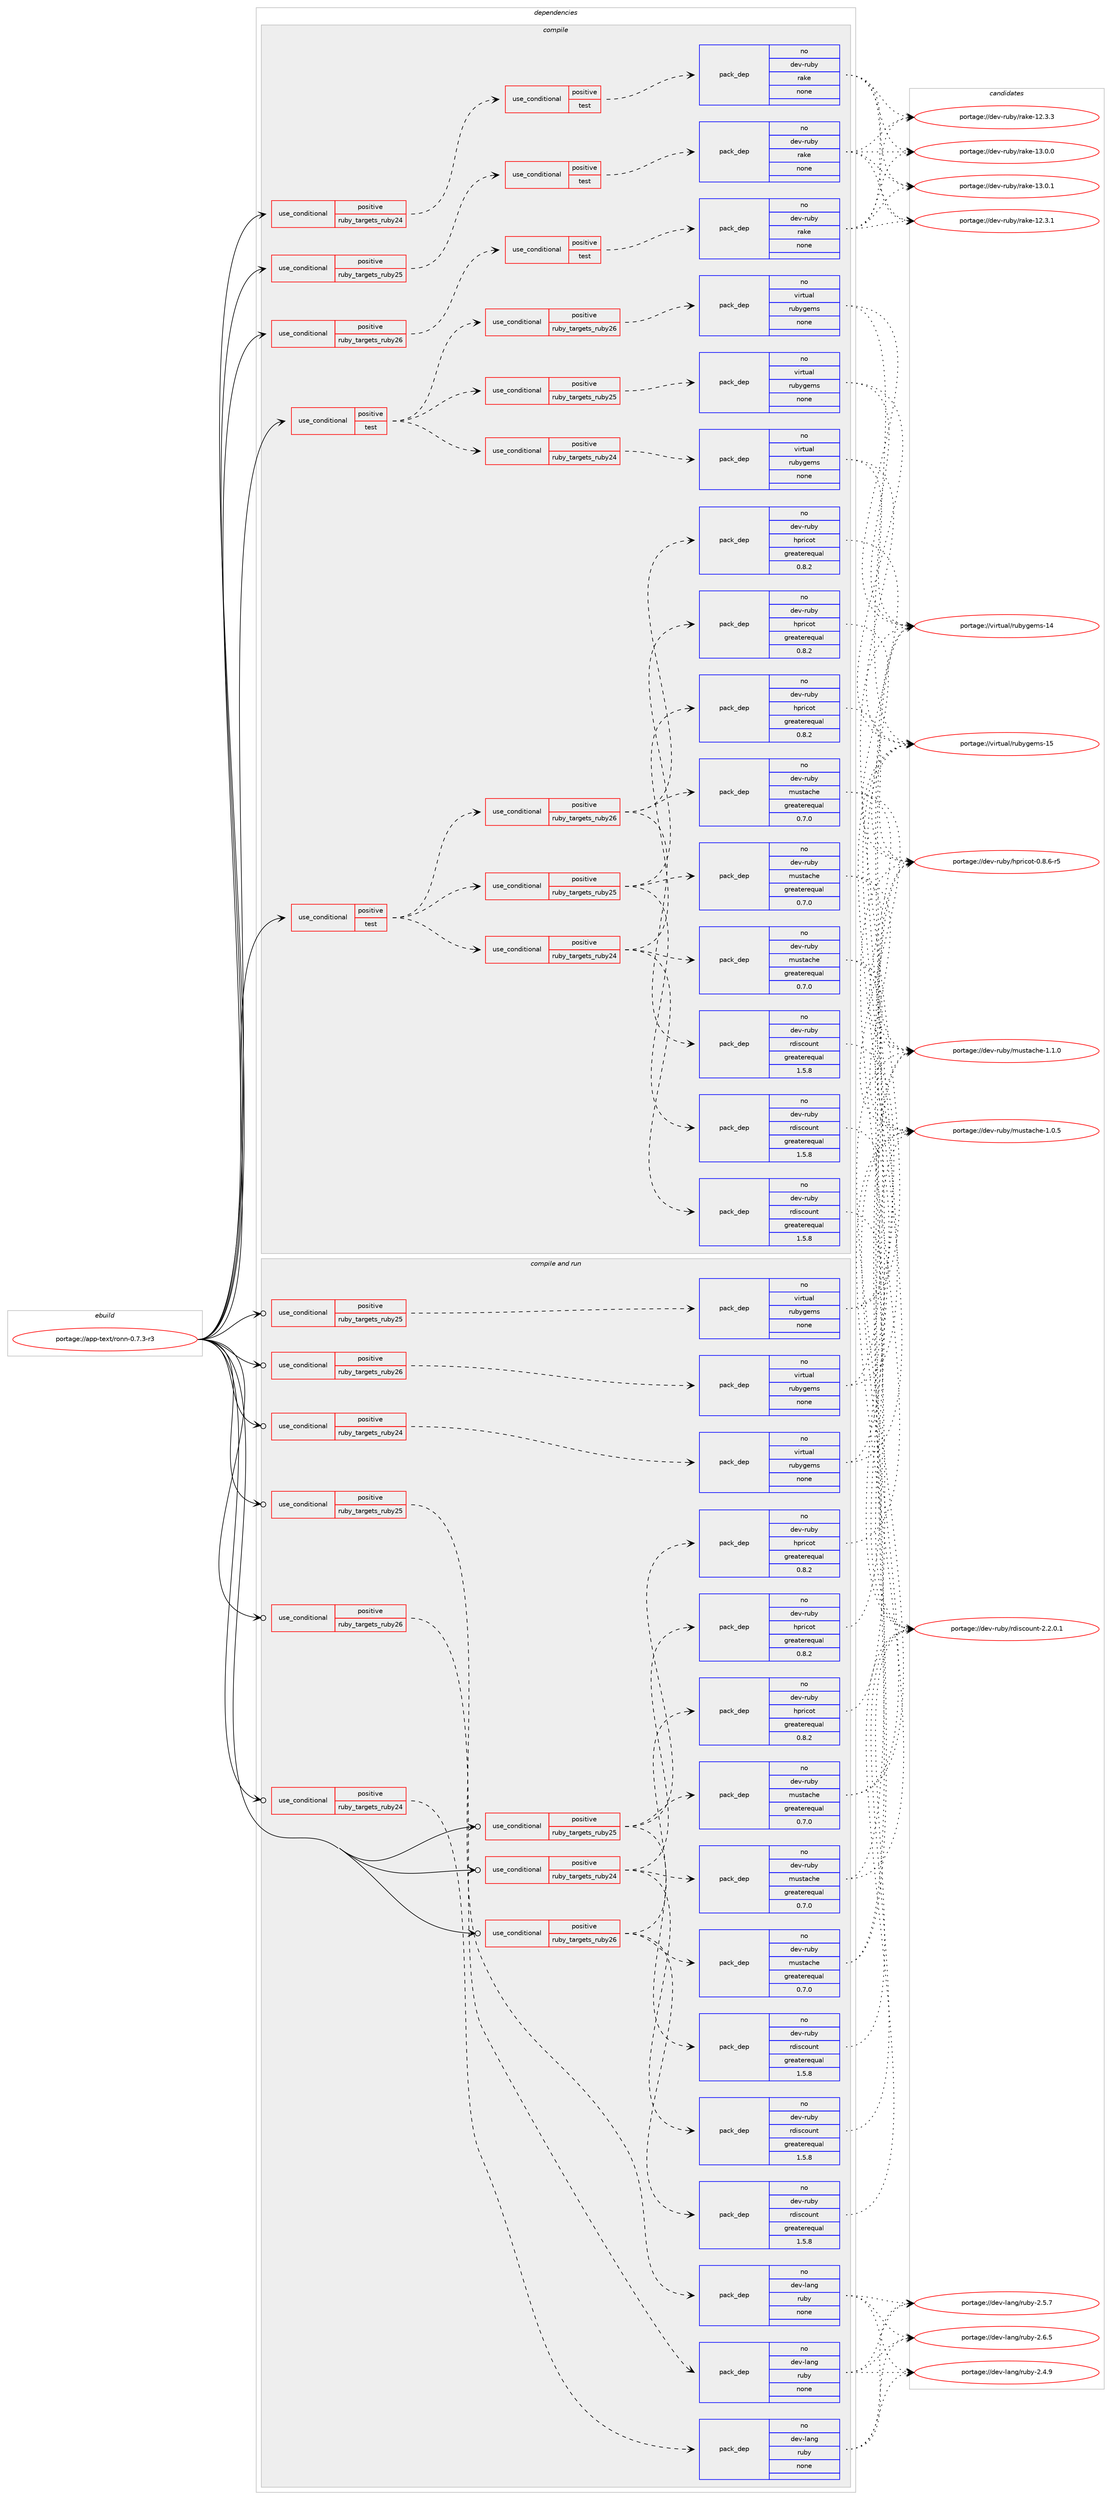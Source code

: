 digraph prolog {

# *************
# Graph options
# *************

newrank=true;
concentrate=true;
compound=true;
graph [rankdir=LR,fontname=Helvetica,fontsize=10,ranksep=1.5];#, ranksep=2.5, nodesep=0.2];
edge  [arrowhead=vee];
node  [fontname=Helvetica,fontsize=10];

# **********
# The ebuild
# **********

subgraph cluster_leftcol {
color=gray;
rank=same;
label=<<i>ebuild</i>>;
id [label="portage://app-text/ronn-0.7.3-r3", color=red, width=4, href="../app-text/ronn-0.7.3-r3.svg"];
}

# ****************
# The dependencies
# ****************

subgraph cluster_midcol {
color=gray;
label=<<i>dependencies</i>>;
subgraph cluster_compile {
fillcolor="#eeeeee";
style=filled;
label=<<i>compile</i>>;
subgraph cond11339 {
dependency47407 [label=<<TABLE BORDER="0" CELLBORDER="1" CELLSPACING="0" CELLPADDING="4"><TR><TD ROWSPAN="3" CELLPADDING="10">use_conditional</TD></TR><TR><TD>positive</TD></TR><TR><TD>ruby_targets_ruby24</TD></TR></TABLE>>, shape=none, color=red];
subgraph cond11340 {
dependency47408 [label=<<TABLE BORDER="0" CELLBORDER="1" CELLSPACING="0" CELLPADDING="4"><TR><TD ROWSPAN="3" CELLPADDING="10">use_conditional</TD></TR><TR><TD>positive</TD></TR><TR><TD>test</TD></TR></TABLE>>, shape=none, color=red];
subgraph pack35248 {
dependency47409 [label=<<TABLE BORDER="0" CELLBORDER="1" CELLSPACING="0" CELLPADDING="4" WIDTH="220"><TR><TD ROWSPAN="6" CELLPADDING="30">pack_dep</TD></TR><TR><TD WIDTH="110">no</TD></TR><TR><TD>dev-ruby</TD></TR><TR><TD>rake</TD></TR><TR><TD>none</TD></TR><TR><TD></TD></TR></TABLE>>, shape=none, color=blue];
}
dependency47408:e -> dependency47409:w [weight=20,style="dashed",arrowhead="vee"];
}
dependency47407:e -> dependency47408:w [weight=20,style="dashed",arrowhead="vee"];
}
id:e -> dependency47407:w [weight=20,style="solid",arrowhead="vee"];
subgraph cond11341 {
dependency47410 [label=<<TABLE BORDER="0" CELLBORDER="1" CELLSPACING="0" CELLPADDING="4"><TR><TD ROWSPAN="3" CELLPADDING="10">use_conditional</TD></TR><TR><TD>positive</TD></TR><TR><TD>ruby_targets_ruby25</TD></TR></TABLE>>, shape=none, color=red];
subgraph cond11342 {
dependency47411 [label=<<TABLE BORDER="0" CELLBORDER="1" CELLSPACING="0" CELLPADDING="4"><TR><TD ROWSPAN="3" CELLPADDING="10">use_conditional</TD></TR><TR><TD>positive</TD></TR><TR><TD>test</TD></TR></TABLE>>, shape=none, color=red];
subgraph pack35249 {
dependency47412 [label=<<TABLE BORDER="0" CELLBORDER="1" CELLSPACING="0" CELLPADDING="4" WIDTH="220"><TR><TD ROWSPAN="6" CELLPADDING="30">pack_dep</TD></TR><TR><TD WIDTH="110">no</TD></TR><TR><TD>dev-ruby</TD></TR><TR><TD>rake</TD></TR><TR><TD>none</TD></TR><TR><TD></TD></TR></TABLE>>, shape=none, color=blue];
}
dependency47411:e -> dependency47412:w [weight=20,style="dashed",arrowhead="vee"];
}
dependency47410:e -> dependency47411:w [weight=20,style="dashed",arrowhead="vee"];
}
id:e -> dependency47410:w [weight=20,style="solid",arrowhead="vee"];
subgraph cond11343 {
dependency47413 [label=<<TABLE BORDER="0" CELLBORDER="1" CELLSPACING="0" CELLPADDING="4"><TR><TD ROWSPAN="3" CELLPADDING="10">use_conditional</TD></TR><TR><TD>positive</TD></TR><TR><TD>ruby_targets_ruby26</TD></TR></TABLE>>, shape=none, color=red];
subgraph cond11344 {
dependency47414 [label=<<TABLE BORDER="0" CELLBORDER="1" CELLSPACING="0" CELLPADDING="4"><TR><TD ROWSPAN="3" CELLPADDING="10">use_conditional</TD></TR><TR><TD>positive</TD></TR><TR><TD>test</TD></TR></TABLE>>, shape=none, color=red];
subgraph pack35250 {
dependency47415 [label=<<TABLE BORDER="0" CELLBORDER="1" CELLSPACING="0" CELLPADDING="4" WIDTH="220"><TR><TD ROWSPAN="6" CELLPADDING="30">pack_dep</TD></TR><TR><TD WIDTH="110">no</TD></TR><TR><TD>dev-ruby</TD></TR><TR><TD>rake</TD></TR><TR><TD>none</TD></TR><TR><TD></TD></TR></TABLE>>, shape=none, color=blue];
}
dependency47414:e -> dependency47415:w [weight=20,style="dashed",arrowhead="vee"];
}
dependency47413:e -> dependency47414:w [weight=20,style="dashed",arrowhead="vee"];
}
id:e -> dependency47413:w [weight=20,style="solid",arrowhead="vee"];
subgraph cond11345 {
dependency47416 [label=<<TABLE BORDER="0" CELLBORDER="1" CELLSPACING="0" CELLPADDING="4"><TR><TD ROWSPAN="3" CELLPADDING="10">use_conditional</TD></TR><TR><TD>positive</TD></TR><TR><TD>test</TD></TR></TABLE>>, shape=none, color=red];
subgraph cond11346 {
dependency47417 [label=<<TABLE BORDER="0" CELLBORDER="1" CELLSPACING="0" CELLPADDING="4"><TR><TD ROWSPAN="3" CELLPADDING="10">use_conditional</TD></TR><TR><TD>positive</TD></TR><TR><TD>ruby_targets_ruby24</TD></TR></TABLE>>, shape=none, color=red];
subgraph pack35251 {
dependency47418 [label=<<TABLE BORDER="0" CELLBORDER="1" CELLSPACING="0" CELLPADDING="4" WIDTH="220"><TR><TD ROWSPAN="6" CELLPADDING="30">pack_dep</TD></TR><TR><TD WIDTH="110">no</TD></TR><TR><TD>dev-ruby</TD></TR><TR><TD>hpricot</TD></TR><TR><TD>greaterequal</TD></TR><TR><TD>0.8.2</TD></TR></TABLE>>, shape=none, color=blue];
}
dependency47417:e -> dependency47418:w [weight=20,style="dashed",arrowhead="vee"];
subgraph pack35252 {
dependency47419 [label=<<TABLE BORDER="0" CELLBORDER="1" CELLSPACING="0" CELLPADDING="4" WIDTH="220"><TR><TD ROWSPAN="6" CELLPADDING="30">pack_dep</TD></TR><TR><TD WIDTH="110">no</TD></TR><TR><TD>dev-ruby</TD></TR><TR><TD>mustache</TD></TR><TR><TD>greaterequal</TD></TR><TR><TD>0.7.0</TD></TR></TABLE>>, shape=none, color=blue];
}
dependency47417:e -> dependency47419:w [weight=20,style="dashed",arrowhead="vee"];
subgraph pack35253 {
dependency47420 [label=<<TABLE BORDER="0" CELLBORDER="1" CELLSPACING="0" CELLPADDING="4" WIDTH="220"><TR><TD ROWSPAN="6" CELLPADDING="30">pack_dep</TD></TR><TR><TD WIDTH="110">no</TD></TR><TR><TD>dev-ruby</TD></TR><TR><TD>rdiscount</TD></TR><TR><TD>greaterequal</TD></TR><TR><TD>1.5.8</TD></TR></TABLE>>, shape=none, color=blue];
}
dependency47417:e -> dependency47420:w [weight=20,style="dashed",arrowhead="vee"];
}
dependency47416:e -> dependency47417:w [weight=20,style="dashed",arrowhead="vee"];
subgraph cond11347 {
dependency47421 [label=<<TABLE BORDER="0" CELLBORDER="1" CELLSPACING="0" CELLPADDING="4"><TR><TD ROWSPAN="3" CELLPADDING="10">use_conditional</TD></TR><TR><TD>positive</TD></TR><TR><TD>ruby_targets_ruby25</TD></TR></TABLE>>, shape=none, color=red];
subgraph pack35254 {
dependency47422 [label=<<TABLE BORDER="0" CELLBORDER="1" CELLSPACING="0" CELLPADDING="4" WIDTH="220"><TR><TD ROWSPAN="6" CELLPADDING="30">pack_dep</TD></TR><TR><TD WIDTH="110">no</TD></TR><TR><TD>dev-ruby</TD></TR><TR><TD>hpricot</TD></TR><TR><TD>greaterequal</TD></TR><TR><TD>0.8.2</TD></TR></TABLE>>, shape=none, color=blue];
}
dependency47421:e -> dependency47422:w [weight=20,style="dashed",arrowhead="vee"];
subgraph pack35255 {
dependency47423 [label=<<TABLE BORDER="0" CELLBORDER="1" CELLSPACING="0" CELLPADDING="4" WIDTH="220"><TR><TD ROWSPAN="6" CELLPADDING="30">pack_dep</TD></TR><TR><TD WIDTH="110">no</TD></TR><TR><TD>dev-ruby</TD></TR><TR><TD>mustache</TD></TR><TR><TD>greaterequal</TD></TR><TR><TD>0.7.0</TD></TR></TABLE>>, shape=none, color=blue];
}
dependency47421:e -> dependency47423:w [weight=20,style="dashed",arrowhead="vee"];
subgraph pack35256 {
dependency47424 [label=<<TABLE BORDER="0" CELLBORDER="1" CELLSPACING="0" CELLPADDING="4" WIDTH="220"><TR><TD ROWSPAN="6" CELLPADDING="30">pack_dep</TD></TR><TR><TD WIDTH="110">no</TD></TR><TR><TD>dev-ruby</TD></TR><TR><TD>rdiscount</TD></TR><TR><TD>greaterequal</TD></TR><TR><TD>1.5.8</TD></TR></TABLE>>, shape=none, color=blue];
}
dependency47421:e -> dependency47424:w [weight=20,style="dashed",arrowhead="vee"];
}
dependency47416:e -> dependency47421:w [weight=20,style="dashed",arrowhead="vee"];
subgraph cond11348 {
dependency47425 [label=<<TABLE BORDER="0" CELLBORDER="1" CELLSPACING="0" CELLPADDING="4"><TR><TD ROWSPAN="3" CELLPADDING="10">use_conditional</TD></TR><TR><TD>positive</TD></TR><TR><TD>ruby_targets_ruby26</TD></TR></TABLE>>, shape=none, color=red];
subgraph pack35257 {
dependency47426 [label=<<TABLE BORDER="0" CELLBORDER="1" CELLSPACING="0" CELLPADDING="4" WIDTH="220"><TR><TD ROWSPAN="6" CELLPADDING="30">pack_dep</TD></TR><TR><TD WIDTH="110">no</TD></TR><TR><TD>dev-ruby</TD></TR><TR><TD>hpricot</TD></TR><TR><TD>greaterequal</TD></TR><TR><TD>0.8.2</TD></TR></TABLE>>, shape=none, color=blue];
}
dependency47425:e -> dependency47426:w [weight=20,style="dashed",arrowhead="vee"];
subgraph pack35258 {
dependency47427 [label=<<TABLE BORDER="0" CELLBORDER="1" CELLSPACING="0" CELLPADDING="4" WIDTH="220"><TR><TD ROWSPAN="6" CELLPADDING="30">pack_dep</TD></TR><TR><TD WIDTH="110">no</TD></TR><TR><TD>dev-ruby</TD></TR><TR><TD>mustache</TD></TR><TR><TD>greaterequal</TD></TR><TR><TD>0.7.0</TD></TR></TABLE>>, shape=none, color=blue];
}
dependency47425:e -> dependency47427:w [weight=20,style="dashed",arrowhead="vee"];
subgraph pack35259 {
dependency47428 [label=<<TABLE BORDER="0" CELLBORDER="1" CELLSPACING="0" CELLPADDING="4" WIDTH="220"><TR><TD ROWSPAN="6" CELLPADDING="30">pack_dep</TD></TR><TR><TD WIDTH="110">no</TD></TR><TR><TD>dev-ruby</TD></TR><TR><TD>rdiscount</TD></TR><TR><TD>greaterequal</TD></TR><TR><TD>1.5.8</TD></TR></TABLE>>, shape=none, color=blue];
}
dependency47425:e -> dependency47428:w [weight=20,style="dashed",arrowhead="vee"];
}
dependency47416:e -> dependency47425:w [weight=20,style="dashed",arrowhead="vee"];
}
id:e -> dependency47416:w [weight=20,style="solid",arrowhead="vee"];
subgraph cond11349 {
dependency47429 [label=<<TABLE BORDER="0" CELLBORDER="1" CELLSPACING="0" CELLPADDING="4"><TR><TD ROWSPAN="3" CELLPADDING="10">use_conditional</TD></TR><TR><TD>positive</TD></TR><TR><TD>test</TD></TR></TABLE>>, shape=none, color=red];
subgraph cond11350 {
dependency47430 [label=<<TABLE BORDER="0" CELLBORDER="1" CELLSPACING="0" CELLPADDING="4"><TR><TD ROWSPAN="3" CELLPADDING="10">use_conditional</TD></TR><TR><TD>positive</TD></TR><TR><TD>ruby_targets_ruby24</TD></TR></TABLE>>, shape=none, color=red];
subgraph pack35260 {
dependency47431 [label=<<TABLE BORDER="0" CELLBORDER="1" CELLSPACING="0" CELLPADDING="4" WIDTH="220"><TR><TD ROWSPAN="6" CELLPADDING="30">pack_dep</TD></TR><TR><TD WIDTH="110">no</TD></TR><TR><TD>virtual</TD></TR><TR><TD>rubygems</TD></TR><TR><TD>none</TD></TR><TR><TD></TD></TR></TABLE>>, shape=none, color=blue];
}
dependency47430:e -> dependency47431:w [weight=20,style="dashed",arrowhead="vee"];
}
dependency47429:e -> dependency47430:w [weight=20,style="dashed",arrowhead="vee"];
subgraph cond11351 {
dependency47432 [label=<<TABLE BORDER="0" CELLBORDER="1" CELLSPACING="0" CELLPADDING="4"><TR><TD ROWSPAN="3" CELLPADDING="10">use_conditional</TD></TR><TR><TD>positive</TD></TR><TR><TD>ruby_targets_ruby25</TD></TR></TABLE>>, shape=none, color=red];
subgraph pack35261 {
dependency47433 [label=<<TABLE BORDER="0" CELLBORDER="1" CELLSPACING="0" CELLPADDING="4" WIDTH="220"><TR><TD ROWSPAN="6" CELLPADDING="30">pack_dep</TD></TR><TR><TD WIDTH="110">no</TD></TR><TR><TD>virtual</TD></TR><TR><TD>rubygems</TD></TR><TR><TD>none</TD></TR><TR><TD></TD></TR></TABLE>>, shape=none, color=blue];
}
dependency47432:e -> dependency47433:w [weight=20,style="dashed",arrowhead="vee"];
}
dependency47429:e -> dependency47432:w [weight=20,style="dashed",arrowhead="vee"];
subgraph cond11352 {
dependency47434 [label=<<TABLE BORDER="0" CELLBORDER="1" CELLSPACING="0" CELLPADDING="4"><TR><TD ROWSPAN="3" CELLPADDING="10">use_conditional</TD></TR><TR><TD>positive</TD></TR><TR><TD>ruby_targets_ruby26</TD></TR></TABLE>>, shape=none, color=red];
subgraph pack35262 {
dependency47435 [label=<<TABLE BORDER="0" CELLBORDER="1" CELLSPACING="0" CELLPADDING="4" WIDTH="220"><TR><TD ROWSPAN="6" CELLPADDING="30">pack_dep</TD></TR><TR><TD WIDTH="110">no</TD></TR><TR><TD>virtual</TD></TR><TR><TD>rubygems</TD></TR><TR><TD>none</TD></TR><TR><TD></TD></TR></TABLE>>, shape=none, color=blue];
}
dependency47434:e -> dependency47435:w [weight=20,style="dashed",arrowhead="vee"];
}
dependency47429:e -> dependency47434:w [weight=20,style="dashed",arrowhead="vee"];
}
id:e -> dependency47429:w [weight=20,style="solid",arrowhead="vee"];
}
subgraph cluster_compileandrun {
fillcolor="#eeeeee";
style=filled;
label=<<i>compile and run</i>>;
subgraph cond11353 {
dependency47436 [label=<<TABLE BORDER="0" CELLBORDER="1" CELLSPACING="0" CELLPADDING="4"><TR><TD ROWSPAN="3" CELLPADDING="10">use_conditional</TD></TR><TR><TD>positive</TD></TR><TR><TD>ruby_targets_ruby24</TD></TR></TABLE>>, shape=none, color=red];
subgraph pack35263 {
dependency47437 [label=<<TABLE BORDER="0" CELLBORDER="1" CELLSPACING="0" CELLPADDING="4" WIDTH="220"><TR><TD ROWSPAN="6" CELLPADDING="30">pack_dep</TD></TR><TR><TD WIDTH="110">no</TD></TR><TR><TD>dev-lang</TD></TR><TR><TD>ruby</TD></TR><TR><TD>none</TD></TR><TR><TD></TD></TR></TABLE>>, shape=none, color=blue];
}
dependency47436:e -> dependency47437:w [weight=20,style="dashed",arrowhead="vee"];
}
id:e -> dependency47436:w [weight=20,style="solid",arrowhead="odotvee"];
subgraph cond11354 {
dependency47438 [label=<<TABLE BORDER="0" CELLBORDER="1" CELLSPACING="0" CELLPADDING="4"><TR><TD ROWSPAN="3" CELLPADDING="10">use_conditional</TD></TR><TR><TD>positive</TD></TR><TR><TD>ruby_targets_ruby24</TD></TR></TABLE>>, shape=none, color=red];
subgraph pack35264 {
dependency47439 [label=<<TABLE BORDER="0" CELLBORDER="1" CELLSPACING="0" CELLPADDING="4" WIDTH="220"><TR><TD ROWSPAN="6" CELLPADDING="30">pack_dep</TD></TR><TR><TD WIDTH="110">no</TD></TR><TR><TD>dev-ruby</TD></TR><TR><TD>hpricot</TD></TR><TR><TD>greaterequal</TD></TR><TR><TD>0.8.2</TD></TR></TABLE>>, shape=none, color=blue];
}
dependency47438:e -> dependency47439:w [weight=20,style="dashed",arrowhead="vee"];
subgraph pack35265 {
dependency47440 [label=<<TABLE BORDER="0" CELLBORDER="1" CELLSPACING="0" CELLPADDING="4" WIDTH="220"><TR><TD ROWSPAN="6" CELLPADDING="30">pack_dep</TD></TR><TR><TD WIDTH="110">no</TD></TR><TR><TD>dev-ruby</TD></TR><TR><TD>mustache</TD></TR><TR><TD>greaterequal</TD></TR><TR><TD>0.7.0</TD></TR></TABLE>>, shape=none, color=blue];
}
dependency47438:e -> dependency47440:w [weight=20,style="dashed",arrowhead="vee"];
subgraph pack35266 {
dependency47441 [label=<<TABLE BORDER="0" CELLBORDER="1" CELLSPACING="0" CELLPADDING="4" WIDTH="220"><TR><TD ROWSPAN="6" CELLPADDING="30">pack_dep</TD></TR><TR><TD WIDTH="110">no</TD></TR><TR><TD>dev-ruby</TD></TR><TR><TD>rdiscount</TD></TR><TR><TD>greaterequal</TD></TR><TR><TD>1.5.8</TD></TR></TABLE>>, shape=none, color=blue];
}
dependency47438:e -> dependency47441:w [weight=20,style="dashed",arrowhead="vee"];
}
id:e -> dependency47438:w [weight=20,style="solid",arrowhead="odotvee"];
subgraph cond11355 {
dependency47442 [label=<<TABLE BORDER="0" CELLBORDER="1" CELLSPACING="0" CELLPADDING="4"><TR><TD ROWSPAN="3" CELLPADDING="10">use_conditional</TD></TR><TR><TD>positive</TD></TR><TR><TD>ruby_targets_ruby24</TD></TR></TABLE>>, shape=none, color=red];
subgraph pack35267 {
dependency47443 [label=<<TABLE BORDER="0" CELLBORDER="1" CELLSPACING="0" CELLPADDING="4" WIDTH="220"><TR><TD ROWSPAN="6" CELLPADDING="30">pack_dep</TD></TR><TR><TD WIDTH="110">no</TD></TR><TR><TD>virtual</TD></TR><TR><TD>rubygems</TD></TR><TR><TD>none</TD></TR><TR><TD></TD></TR></TABLE>>, shape=none, color=blue];
}
dependency47442:e -> dependency47443:w [weight=20,style="dashed",arrowhead="vee"];
}
id:e -> dependency47442:w [weight=20,style="solid",arrowhead="odotvee"];
subgraph cond11356 {
dependency47444 [label=<<TABLE BORDER="0" CELLBORDER="1" CELLSPACING="0" CELLPADDING="4"><TR><TD ROWSPAN="3" CELLPADDING="10">use_conditional</TD></TR><TR><TD>positive</TD></TR><TR><TD>ruby_targets_ruby25</TD></TR></TABLE>>, shape=none, color=red];
subgraph pack35268 {
dependency47445 [label=<<TABLE BORDER="0" CELLBORDER="1" CELLSPACING="0" CELLPADDING="4" WIDTH="220"><TR><TD ROWSPAN="6" CELLPADDING="30">pack_dep</TD></TR><TR><TD WIDTH="110">no</TD></TR><TR><TD>dev-lang</TD></TR><TR><TD>ruby</TD></TR><TR><TD>none</TD></TR><TR><TD></TD></TR></TABLE>>, shape=none, color=blue];
}
dependency47444:e -> dependency47445:w [weight=20,style="dashed",arrowhead="vee"];
}
id:e -> dependency47444:w [weight=20,style="solid",arrowhead="odotvee"];
subgraph cond11357 {
dependency47446 [label=<<TABLE BORDER="0" CELLBORDER="1" CELLSPACING="0" CELLPADDING="4"><TR><TD ROWSPAN="3" CELLPADDING="10">use_conditional</TD></TR><TR><TD>positive</TD></TR><TR><TD>ruby_targets_ruby25</TD></TR></TABLE>>, shape=none, color=red];
subgraph pack35269 {
dependency47447 [label=<<TABLE BORDER="0" CELLBORDER="1" CELLSPACING="0" CELLPADDING="4" WIDTH="220"><TR><TD ROWSPAN="6" CELLPADDING="30">pack_dep</TD></TR><TR><TD WIDTH="110">no</TD></TR><TR><TD>dev-ruby</TD></TR><TR><TD>hpricot</TD></TR><TR><TD>greaterequal</TD></TR><TR><TD>0.8.2</TD></TR></TABLE>>, shape=none, color=blue];
}
dependency47446:e -> dependency47447:w [weight=20,style="dashed",arrowhead="vee"];
subgraph pack35270 {
dependency47448 [label=<<TABLE BORDER="0" CELLBORDER="1" CELLSPACING="0" CELLPADDING="4" WIDTH="220"><TR><TD ROWSPAN="6" CELLPADDING="30">pack_dep</TD></TR><TR><TD WIDTH="110">no</TD></TR><TR><TD>dev-ruby</TD></TR><TR><TD>mustache</TD></TR><TR><TD>greaterequal</TD></TR><TR><TD>0.7.0</TD></TR></TABLE>>, shape=none, color=blue];
}
dependency47446:e -> dependency47448:w [weight=20,style="dashed",arrowhead="vee"];
subgraph pack35271 {
dependency47449 [label=<<TABLE BORDER="0" CELLBORDER="1" CELLSPACING="0" CELLPADDING="4" WIDTH="220"><TR><TD ROWSPAN="6" CELLPADDING="30">pack_dep</TD></TR><TR><TD WIDTH="110">no</TD></TR><TR><TD>dev-ruby</TD></TR><TR><TD>rdiscount</TD></TR><TR><TD>greaterequal</TD></TR><TR><TD>1.5.8</TD></TR></TABLE>>, shape=none, color=blue];
}
dependency47446:e -> dependency47449:w [weight=20,style="dashed",arrowhead="vee"];
}
id:e -> dependency47446:w [weight=20,style="solid",arrowhead="odotvee"];
subgraph cond11358 {
dependency47450 [label=<<TABLE BORDER="0" CELLBORDER="1" CELLSPACING="0" CELLPADDING="4"><TR><TD ROWSPAN="3" CELLPADDING="10">use_conditional</TD></TR><TR><TD>positive</TD></TR><TR><TD>ruby_targets_ruby25</TD></TR></TABLE>>, shape=none, color=red];
subgraph pack35272 {
dependency47451 [label=<<TABLE BORDER="0" CELLBORDER="1" CELLSPACING="0" CELLPADDING="4" WIDTH="220"><TR><TD ROWSPAN="6" CELLPADDING="30">pack_dep</TD></TR><TR><TD WIDTH="110">no</TD></TR><TR><TD>virtual</TD></TR><TR><TD>rubygems</TD></TR><TR><TD>none</TD></TR><TR><TD></TD></TR></TABLE>>, shape=none, color=blue];
}
dependency47450:e -> dependency47451:w [weight=20,style="dashed",arrowhead="vee"];
}
id:e -> dependency47450:w [weight=20,style="solid",arrowhead="odotvee"];
subgraph cond11359 {
dependency47452 [label=<<TABLE BORDER="0" CELLBORDER="1" CELLSPACING="0" CELLPADDING="4"><TR><TD ROWSPAN="3" CELLPADDING="10">use_conditional</TD></TR><TR><TD>positive</TD></TR><TR><TD>ruby_targets_ruby26</TD></TR></TABLE>>, shape=none, color=red];
subgraph pack35273 {
dependency47453 [label=<<TABLE BORDER="0" CELLBORDER="1" CELLSPACING="0" CELLPADDING="4" WIDTH="220"><TR><TD ROWSPAN="6" CELLPADDING="30">pack_dep</TD></TR><TR><TD WIDTH="110">no</TD></TR><TR><TD>dev-lang</TD></TR><TR><TD>ruby</TD></TR><TR><TD>none</TD></TR><TR><TD></TD></TR></TABLE>>, shape=none, color=blue];
}
dependency47452:e -> dependency47453:w [weight=20,style="dashed",arrowhead="vee"];
}
id:e -> dependency47452:w [weight=20,style="solid",arrowhead="odotvee"];
subgraph cond11360 {
dependency47454 [label=<<TABLE BORDER="0" CELLBORDER="1" CELLSPACING="0" CELLPADDING="4"><TR><TD ROWSPAN="3" CELLPADDING="10">use_conditional</TD></TR><TR><TD>positive</TD></TR><TR><TD>ruby_targets_ruby26</TD></TR></TABLE>>, shape=none, color=red];
subgraph pack35274 {
dependency47455 [label=<<TABLE BORDER="0" CELLBORDER="1" CELLSPACING="0" CELLPADDING="4" WIDTH="220"><TR><TD ROWSPAN="6" CELLPADDING="30">pack_dep</TD></TR><TR><TD WIDTH="110">no</TD></TR><TR><TD>dev-ruby</TD></TR><TR><TD>hpricot</TD></TR><TR><TD>greaterequal</TD></TR><TR><TD>0.8.2</TD></TR></TABLE>>, shape=none, color=blue];
}
dependency47454:e -> dependency47455:w [weight=20,style="dashed",arrowhead="vee"];
subgraph pack35275 {
dependency47456 [label=<<TABLE BORDER="0" CELLBORDER="1" CELLSPACING="0" CELLPADDING="4" WIDTH="220"><TR><TD ROWSPAN="6" CELLPADDING="30">pack_dep</TD></TR><TR><TD WIDTH="110">no</TD></TR><TR><TD>dev-ruby</TD></TR><TR><TD>mustache</TD></TR><TR><TD>greaterequal</TD></TR><TR><TD>0.7.0</TD></TR></TABLE>>, shape=none, color=blue];
}
dependency47454:e -> dependency47456:w [weight=20,style="dashed",arrowhead="vee"];
subgraph pack35276 {
dependency47457 [label=<<TABLE BORDER="0" CELLBORDER="1" CELLSPACING="0" CELLPADDING="4" WIDTH="220"><TR><TD ROWSPAN="6" CELLPADDING="30">pack_dep</TD></TR><TR><TD WIDTH="110">no</TD></TR><TR><TD>dev-ruby</TD></TR><TR><TD>rdiscount</TD></TR><TR><TD>greaterequal</TD></TR><TR><TD>1.5.8</TD></TR></TABLE>>, shape=none, color=blue];
}
dependency47454:e -> dependency47457:w [weight=20,style="dashed",arrowhead="vee"];
}
id:e -> dependency47454:w [weight=20,style="solid",arrowhead="odotvee"];
subgraph cond11361 {
dependency47458 [label=<<TABLE BORDER="0" CELLBORDER="1" CELLSPACING="0" CELLPADDING="4"><TR><TD ROWSPAN="3" CELLPADDING="10">use_conditional</TD></TR><TR><TD>positive</TD></TR><TR><TD>ruby_targets_ruby26</TD></TR></TABLE>>, shape=none, color=red];
subgraph pack35277 {
dependency47459 [label=<<TABLE BORDER="0" CELLBORDER="1" CELLSPACING="0" CELLPADDING="4" WIDTH="220"><TR><TD ROWSPAN="6" CELLPADDING="30">pack_dep</TD></TR><TR><TD WIDTH="110">no</TD></TR><TR><TD>virtual</TD></TR><TR><TD>rubygems</TD></TR><TR><TD>none</TD></TR><TR><TD></TD></TR></TABLE>>, shape=none, color=blue];
}
dependency47458:e -> dependency47459:w [weight=20,style="dashed",arrowhead="vee"];
}
id:e -> dependency47458:w [weight=20,style="solid",arrowhead="odotvee"];
}
subgraph cluster_run {
fillcolor="#eeeeee";
style=filled;
label=<<i>run</i>>;
}
}

# **************
# The candidates
# **************

subgraph cluster_choices {
rank=same;
color=gray;
label=<<i>candidates</i>>;

subgraph choice35248 {
color=black;
nodesep=1;
choiceportage1001011184511411798121471149710710145495046514649 [label="portage://dev-ruby/rake-12.3.1", color=red, width=4,href="../dev-ruby/rake-12.3.1.svg"];
choiceportage1001011184511411798121471149710710145495046514651 [label="portage://dev-ruby/rake-12.3.3", color=red, width=4,href="../dev-ruby/rake-12.3.3.svg"];
choiceportage1001011184511411798121471149710710145495146484648 [label="portage://dev-ruby/rake-13.0.0", color=red, width=4,href="../dev-ruby/rake-13.0.0.svg"];
choiceportage1001011184511411798121471149710710145495146484649 [label="portage://dev-ruby/rake-13.0.1", color=red, width=4,href="../dev-ruby/rake-13.0.1.svg"];
dependency47409:e -> choiceportage1001011184511411798121471149710710145495046514649:w [style=dotted,weight="100"];
dependency47409:e -> choiceportage1001011184511411798121471149710710145495046514651:w [style=dotted,weight="100"];
dependency47409:e -> choiceportage1001011184511411798121471149710710145495146484648:w [style=dotted,weight="100"];
dependency47409:e -> choiceportage1001011184511411798121471149710710145495146484649:w [style=dotted,weight="100"];
}
subgraph choice35249 {
color=black;
nodesep=1;
choiceportage1001011184511411798121471149710710145495046514649 [label="portage://dev-ruby/rake-12.3.1", color=red, width=4,href="../dev-ruby/rake-12.3.1.svg"];
choiceportage1001011184511411798121471149710710145495046514651 [label="portage://dev-ruby/rake-12.3.3", color=red, width=4,href="../dev-ruby/rake-12.3.3.svg"];
choiceportage1001011184511411798121471149710710145495146484648 [label="portage://dev-ruby/rake-13.0.0", color=red, width=4,href="../dev-ruby/rake-13.0.0.svg"];
choiceportage1001011184511411798121471149710710145495146484649 [label="portage://dev-ruby/rake-13.0.1", color=red, width=4,href="../dev-ruby/rake-13.0.1.svg"];
dependency47412:e -> choiceportage1001011184511411798121471149710710145495046514649:w [style=dotted,weight="100"];
dependency47412:e -> choiceportage1001011184511411798121471149710710145495046514651:w [style=dotted,weight="100"];
dependency47412:e -> choiceportage1001011184511411798121471149710710145495146484648:w [style=dotted,weight="100"];
dependency47412:e -> choiceportage1001011184511411798121471149710710145495146484649:w [style=dotted,weight="100"];
}
subgraph choice35250 {
color=black;
nodesep=1;
choiceportage1001011184511411798121471149710710145495046514649 [label="portage://dev-ruby/rake-12.3.1", color=red, width=4,href="../dev-ruby/rake-12.3.1.svg"];
choiceportage1001011184511411798121471149710710145495046514651 [label="portage://dev-ruby/rake-12.3.3", color=red, width=4,href="../dev-ruby/rake-12.3.3.svg"];
choiceportage1001011184511411798121471149710710145495146484648 [label="portage://dev-ruby/rake-13.0.0", color=red, width=4,href="../dev-ruby/rake-13.0.0.svg"];
choiceportage1001011184511411798121471149710710145495146484649 [label="portage://dev-ruby/rake-13.0.1", color=red, width=4,href="../dev-ruby/rake-13.0.1.svg"];
dependency47415:e -> choiceportage1001011184511411798121471149710710145495046514649:w [style=dotted,weight="100"];
dependency47415:e -> choiceportage1001011184511411798121471149710710145495046514651:w [style=dotted,weight="100"];
dependency47415:e -> choiceportage1001011184511411798121471149710710145495146484648:w [style=dotted,weight="100"];
dependency47415:e -> choiceportage1001011184511411798121471149710710145495146484649:w [style=dotted,weight="100"];
}
subgraph choice35251 {
color=black;
nodesep=1;
choiceportage100101118451141179812147104112114105991111164548465646544511453 [label="portage://dev-ruby/hpricot-0.8.6-r5", color=red, width=4,href="../dev-ruby/hpricot-0.8.6-r5.svg"];
dependency47418:e -> choiceportage100101118451141179812147104112114105991111164548465646544511453:w [style=dotted,weight="100"];
}
subgraph choice35252 {
color=black;
nodesep=1;
choiceportage1001011184511411798121471091171151169799104101454946484653 [label="portage://dev-ruby/mustache-1.0.5", color=red, width=4,href="../dev-ruby/mustache-1.0.5.svg"];
choiceportage1001011184511411798121471091171151169799104101454946494648 [label="portage://dev-ruby/mustache-1.1.0", color=red, width=4,href="../dev-ruby/mustache-1.1.0.svg"];
dependency47419:e -> choiceportage1001011184511411798121471091171151169799104101454946484653:w [style=dotted,weight="100"];
dependency47419:e -> choiceportage1001011184511411798121471091171151169799104101454946494648:w [style=dotted,weight="100"];
}
subgraph choice35253 {
color=black;
nodesep=1;
choiceportage100101118451141179812147114100105115991111171101164550465046484649 [label="portage://dev-ruby/rdiscount-2.2.0.1", color=red, width=4,href="../dev-ruby/rdiscount-2.2.0.1.svg"];
dependency47420:e -> choiceportage100101118451141179812147114100105115991111171101164550465046484649:w [style=dotted,weight="100"];
}
subgraph choice35254 {
color=black;
nodesep=1;
choiceportage100101118451141179812147104112114105991111164548465646544511453 [label="portage://dev-ruby/hpricot-0.8.6-r5", color=red, width=4,href="../dev-ruby/hpricot-0.8.6-r5.svg"];
dependency47422:e -> choiceportage100101118451141179812147104112114105991111164548465646544511453:w [style=dotted,weight="100"];
}
subgraph choice35255 {
color=black;
nodesep=1;
choiceportage1001011184511411798121471091171151169799104101454946484653 [label="portage://dev-ruby/mustache-1.0.5", color=red, width=4,href="../dev-ruby/mustache-1.0.5.svg"];
choiceportage1001011184511411798121471091171151169799104101454946494648 [label="portage://dev-ruby/mustache-1.1.0", color=red, width=4,href="../dev-ruby/mustache-1.1.0.svg"];
dependency47423:e -> choiceportage1001011184511411798121471091171151169799104101454946484653:w [style=dotted,weight="100"];
dependency47423:e -> choiceportage1001011184511411798121471091171151169799104101454946494648:w [style=dotted,weight="100"];
}
subgraph choice35256 {
color=black;
nodesep=1;
choiceportage100101118451141179812147114100105115991111171101164550465046484649 [label="portage://dev-ruby/rdiscount-2.2.0.1", color=red, width=4,href="../dev-ruby/rdiscount-2.2.0.1.svg"];
dependency47424:e -> choiceportage100101118451141179812147114100105115991111171101164550465046484649:w [style=dotted,weight="100"];
}
subgraph choice35257 {
color=black;
nodesep=1;
choiceportage100101118451141179812147104112114105991111164548465646544511453 [label="portage://dev-ruby/hpricot-0.8.6-r5", color=red, width=4,href="../dev-ruby/hpricot-0.8.6-r5.svg"];
dependency47426:e -> choiceportage100101118451141179812147104112114105991111164548465646544511453:w [style=dotted,weight="100"];
}
subgraph choice35258 {
color=black;
nodesep=1;
choiceportage1001011184511411798121471091171151169799104101454946484653 [label="portage://dev-ruby/mustache-1.0.5", color=red, width=4,href="../dev-ruby/mustache-1.0.5.svg"];
choiceportage1001011184511411798121471091171151169799104101454946494648 [label="portage://dev-ruby/mustache-1.1.0", color=red, width=4,href="../dev-ruby/mustache-1.1.0.svg"];
dependency47427:e -> choiceportage1001011184511411798121471091171151169799104101454946484653:w [style=dotted,weight="100"];
dependency47427:e -> choiceportage1001011184511411798121471091171151169799104101454946494648:w [style=dotted,weight="100"];
}
subgraph choice35259 {
color=black;
nodesep=1;
choiceportage100101118451141179812147114100105115991111171101164550465046484649 [label="portage://dev-ruby/rdiscount-2.2.0.1", color=red, width=4,href="../dev-ruby/rdiscount-2.2.0.1.svg"];
dependency47428:e -> choiceportage100101118451141179812147114100105115991111171101164550465046484649:w [style=dotted,weight="100"];
}
subgraph choice35260 {
color=black;
nodesep=1;
choiceportage118105114116117971084711411798121103101109115454952 [label="portage://virtual/rubygems-14", color=red, width=4,href="../virtual/rubygems-14.svg"];
choiceportage118105114116117971084711411798121103101109115454953 [label="portage://virtual/rubygems-15", color=red, width=4,href="../virtual/rubygems-15.svg"];
dependency47431:e -> choiceportage118105114116117971084711411798121103101109115454952:w [style=dotted,weight="100"];
dependency47431:e -> choiceportage118105114116117971084711411798121103101109115454953:w [style=dotted,weight="100"];
}
subgraph choice35261 {
color=black;
nodesep=1;
choiceportage118105114116117971084711411798121103101109115454952 [label="portage://virtual/rubygems-14", color=red, width=4,href="../virtual/rubygems-14.svg"];
choiceportage118105114116117971084711411798121103101109115454953 [label="portage://virtual/rubygems-15", color=red, width=4,href="../virtual/rubygems-15.svg"];
dependency47433:e -> choiceportage118105114116117971084711411798121103101109115454952:w [style=dotted,weight="100"];
dependency47433:e -> choiceportage118105114116117971084711411798121103101109115454953:w [style=dotted,weight="100"];
}
subgraph choice35262 {
color=black;
nodesep=1;
choiceportage118105114116117971084711411798121103101109115454952 [label="portage://virtual/rubygems-14", color=red, width=4,href="../virtual/rubygems-14.svg"];
choiceportage118105114116117971084711411798121103101109115454953 [label="portage://virtual/rubygems-15", color=red, width=4,href="../virtual/rubygems-15.svg"];
dependency47435:e -> choiceportage118105114116117971084711411798121103101109115454952:w [style=dotted,weight="100"];
dependency47435:e -> choiceportage118105114116117971084711411798121103101109115454953:w [style=dotted,weight="100"];
}
subgraph choice35263 {
color=black;
nodesep=1;
choiceportage10010111845108971101034711411798121455046524657 [label="portage://dev-lang/ruby-2.4.9", color=red, width=4,href="../dev-lang/ruby-2.4.9.svg"];
choiceportage10010111845108971101034711411798121455046534655 [label="portage://dev-lang/ruby-2.5.7", color=red, width=4,href="../dev-lang/ruby-2.5.7.svg"];
choiceportage10010111845108971101034711411798121455046544653 [label="portage://dev-lang/ruby-2.6.5", color=red, width=4,href="../dev-lang/ruby-2.6.5.svg"];
dependency47437:e -> choiceportage10010111845108971101034711411798121455046524657:w [style=dotted,weight="100"];
dependency47437:e -> choiceportage10010111845108971101034711411798121455046534655:w [style=dotted,weight="100"];
dependency47437:e -> choiceportage10010111845108971101034711411798121455046544653:w [style=dotted,weight="100"];
}
subgraph choice35264 {
color=black;
nodesep=1;
choiceportage100101118451141179812147104112114105991111164548465646544511453 [label="portage://dev-ruby/hpricot-0.8.6-r5", color=red, width=4,href="../dev-ruby/hpricot-0.8.6-r5.svg"];
dependency47439:e -> choiceportage100101118451141179812147104112114105991111164548465646544511453:w [style=dotted,weight="100"];
}
subgraph choice35265 {
color=black;
nodesep=1;
choiceportage1001011184511411798121471091171151169799104101454946484653 [label="portage://dev-ruby/mustache-1.0.5", color=red, width=4,href="../dev-ruby/mustache-1.0.5.svg"];
choiceportage1001011184511411798121471091171151169799104101454946494648 [label="portage://dev-ruby/mustache-1.1.0", color=red, width=4,href="../dev-ruby/mustache-1.1.0.svg"];
dependency47440:e -> choiceportage1001011184511411798121471091171151169799104101454946484653:w [style=dotted,weight="100"];
dependency47440:e -> choiceportage1001011184511411798121471091171151169799104101454946494648:w [style=dotted,weight="100"];
}
subgraph choice35266 {
color=black;
nodesep=1;
choiceportage100101118451141179812147114100105115991111171101164550465046484649 [label="portage://dev-ruby/rdiscount-2.2.0.1", color=red, width=4,href="../dev-ruby/rdiscount-2.2.0.1.svg"];
dependency47441:e -> choiceportage100101118451141179812147114100105115991111171101164550465046484649:w [style=dotted,weight="100"];
}
subgraph choice35267 {
color=black;
nodesep=1;
choiceportage118105114116117971084711411798121103101109115454952 [label="portage://virtual/rubygems-14", color=red, width=4,href="../virtual/rubygems-14.svg"];
choiceportage118105114116117971084711411798121103101109115454953 [label="portage://virtual/rubygems-15", color=red, width=4,href="../virtual/rubygems-15.svg"];
dependency47443:e -> choiceportage118105114116117971084711411798121103101109115454952:w [style=dotted,weight="100"];
dependency47443:e -> choiceportage118105114116117971084711411798121103101109115454953:w [style=dotted,weight="100"];
}
subgraph choice35268 {
color=black;
nodesep=1;
choiceportage10010111845108971101034711411798121455046524657 [label="portage://dev-lang/ruby-2.4.9", color=red, width=4,href="../dev-lang/ruby-2.4.9.svg"];
choiceportage10010111845108971101034711411798121455046534655 [label="portage://dev-lang/ruby-2.5.7", color=red, width=4,href="../dev-lang/ruby-2.5.7.svg"];
choiceportage10010111845108971101034711411798121455046544653 [label="portage://dev-lang/ruby-2.6.5", color=red, width=4,href="../dev-lang/ruby-2.6.5.svg"];
dependency47445:e -> choiceportage10010111845108971101034711411798121455046524657:w [style=dotted,weight="100"];
dependency47445:e -> choiceportage10010111845108971101034711411798121455046534655:w [style=dotted,weight="100"];
dependency47445:e -> choiceportage10010111845108971101034711411798121455046544653:w [style=dotted,weight="100"];
}
subgraph choice35269 {
color=black;
nodesep=1;
choiceportage100101118451141179812147104112114105991111164548465646544511453 [label="portage://dev-ruby/hpricot-0.8.6-r5", color=red, width=4,href="../dev-ruby/hpricot-0.8.6-r5.svg"];
dependency47447:e -> choiceportage100101118451141179812147104112114105991111164548465646544511453:w [style=dotted,weight="100"];
}
subgraph choice35270 {
color=black;
nodesep=1;
choiceportage1001011184511411798121471091171151169799104101454946484653 [label="portage://dev-ruby/mustache-1.0.5", color=red, width=4,href="../dev-ruby/mustache-1.0.5.svg"];
choiceportage1001011184511411798121471091171151169799104101454946494648 [label="portage://dev-ruby/mustache-1.1.0", color=red, width=4,href="../dev-ruby/mustache-1.1.0.svg"];
dependency47448:e -> choiceportage1001011184511411798121471091171151169799104101454946484653:w [style=dotted,weight="100"];
dependency47448:e -> choiceportage1001011184511411798121471091171151169799104101454946494648:w [style=dotted,weight="100"];
}
subgraph choice35271 {
color=black;
nodesep=1;
choiceportage100101118451141179812147114100105115991111171101164550465046484649 [label="portage://dev-ruby/rdiscount-2.2.0.1", color=red, width=4,href="../dev-ruby/rdiscount-2.2.0.1.svg"];
dependency47449:e -> choiceportage100101118451141179812147114100105115991111171101164550465046484649:w [style=dotted,weight="100"];
}
subgraph choice35272 {
color=black;
nodesep=1;
choiceportage118105114116117971084711411798121103101109115454952 [label="portage://virtual/rubygems-14", color=red, width=4,href="../virtual/rubygems-14.svg"];
choiceportage118105114116117971084711411798121103101109115454953 [label="portage://virtual/rubygems-15", color=red, width=4,href="../virtual/rubygems-15.svg"];
dependency47451:e -> choiceportage118105114116117971084711411798121103101109115454952:w [style=dotted,weight="100"];
dependency47451:e -> choiceportage118105114116117971084711411798121103101109115454953:w [style=dotted,weight="100"];
}
subgraph choice35273 {
color=black;
nodesep=1;
choiceportage10010111845108971101034711411798121455046524657 [label="portage://dev-lang/ruby-2.4.9", color=red, width=4,href="../dev-lang/ruby-2.4.9.svg"];
choiceportage10010111845108971101034711411798121455046534655 [label="portage://dev-lang/ruby-2.5.7", color=red, width=4,href="../dev-lang/ruby-2.5.7.svg"];
choiceportage10010111845108971101034711411798121455046544653 [label="portage://dev-lang/ruby-2.6.5", color=red, width=4,href="../dev-lang/ruby-2.6.5.svg"];
dependency47453:e -> choiceportage10010111845108971101034711411798121455046524657:w [style=dotted,weight="100"];
dependency47453:e -> choiceportage10010111845108971101034711411798121455046534655:w [style=dotted,weight="100"];
dependency47453:e -> choiceportage10010111845108971101034711411798121455046544653:w [style=dotted,weight="100"];
}
subgraph choice35274 {
color=black;
nodesep=1;
choiceportage100101118451141179812147104112114105991111164548465646544511453 [label="portage://dev-ruby/hpricot-0.8.6-r5", color=red, width=4,href="../dev-ruby/hpricot-0.8.6-r5.svg"];
dependency47455:e -> choiceportage100101118451141179812147104112114105991111164548465646544511453:w [style=dotted,weight="100"];
}
subgraph choice35275 {
color=black;
nodesep=1;
choiceportage1001011184511411798121471091171151169799104101454946484653 [label="portage://dev-ruby/mustache-1.0.5", color=red, width=4,href="../dev-ruby/mustache-1.0.5.svg"];
choiceportage1001011184511411798121471091171151169799104101454946494648 [label="portage://dev-ruby/mustache-1.1.0", color=red, width=4,href="../dev-ruby/mustache-1.1.0.svg"];
dependency47456:e -> choiceportage1001011184511411798121471091171151169799104101454946484653:w [style=dotted,weight="100"];
dependency47456:e -> choiceportage1001011184511411798121471091171151169799104101454946494648:w [style=dotted,weight="100"];
}
subgraph choice35276 {
color=black;
nodesep=1;
choiceportage100101118451141179812147114100105115991111171101164550465046484649 [label="portage://dev-ruby/rdiscount-2.2.0.1", color=red, width=4,href="../dev-ruby/rdiscount-2.2.0.1.svg"];
dependency47457:e -> choiceportage100101118451141179812147114100105115991111171101164550465046484649:w [style=dotted,weight="100"];
}
subgraph choice35277 {
color=black;
nodesep=1;
choiceportage118105114116117971084711411798121103101109115454952 [label="portage://virtual/rubygems-14", color=red, width=4,href="../virtual/rubygems-14.svg"];
choiceportage118105114116117971084711411798121103101109115454953 [label="portage://virtual/rubygems-15", color=red, width=4,href="../virtual/rubygems-15.svg"];
dependency47459:e -> choiceportage118105114116117971084711411798121103101109115454952:w [style=dotted,weight="100"];
dependency47459:e -> choiceportage118105114116117971084711411798121103101109115454953:w [style=dotted,weight="100"];
}
}

}
